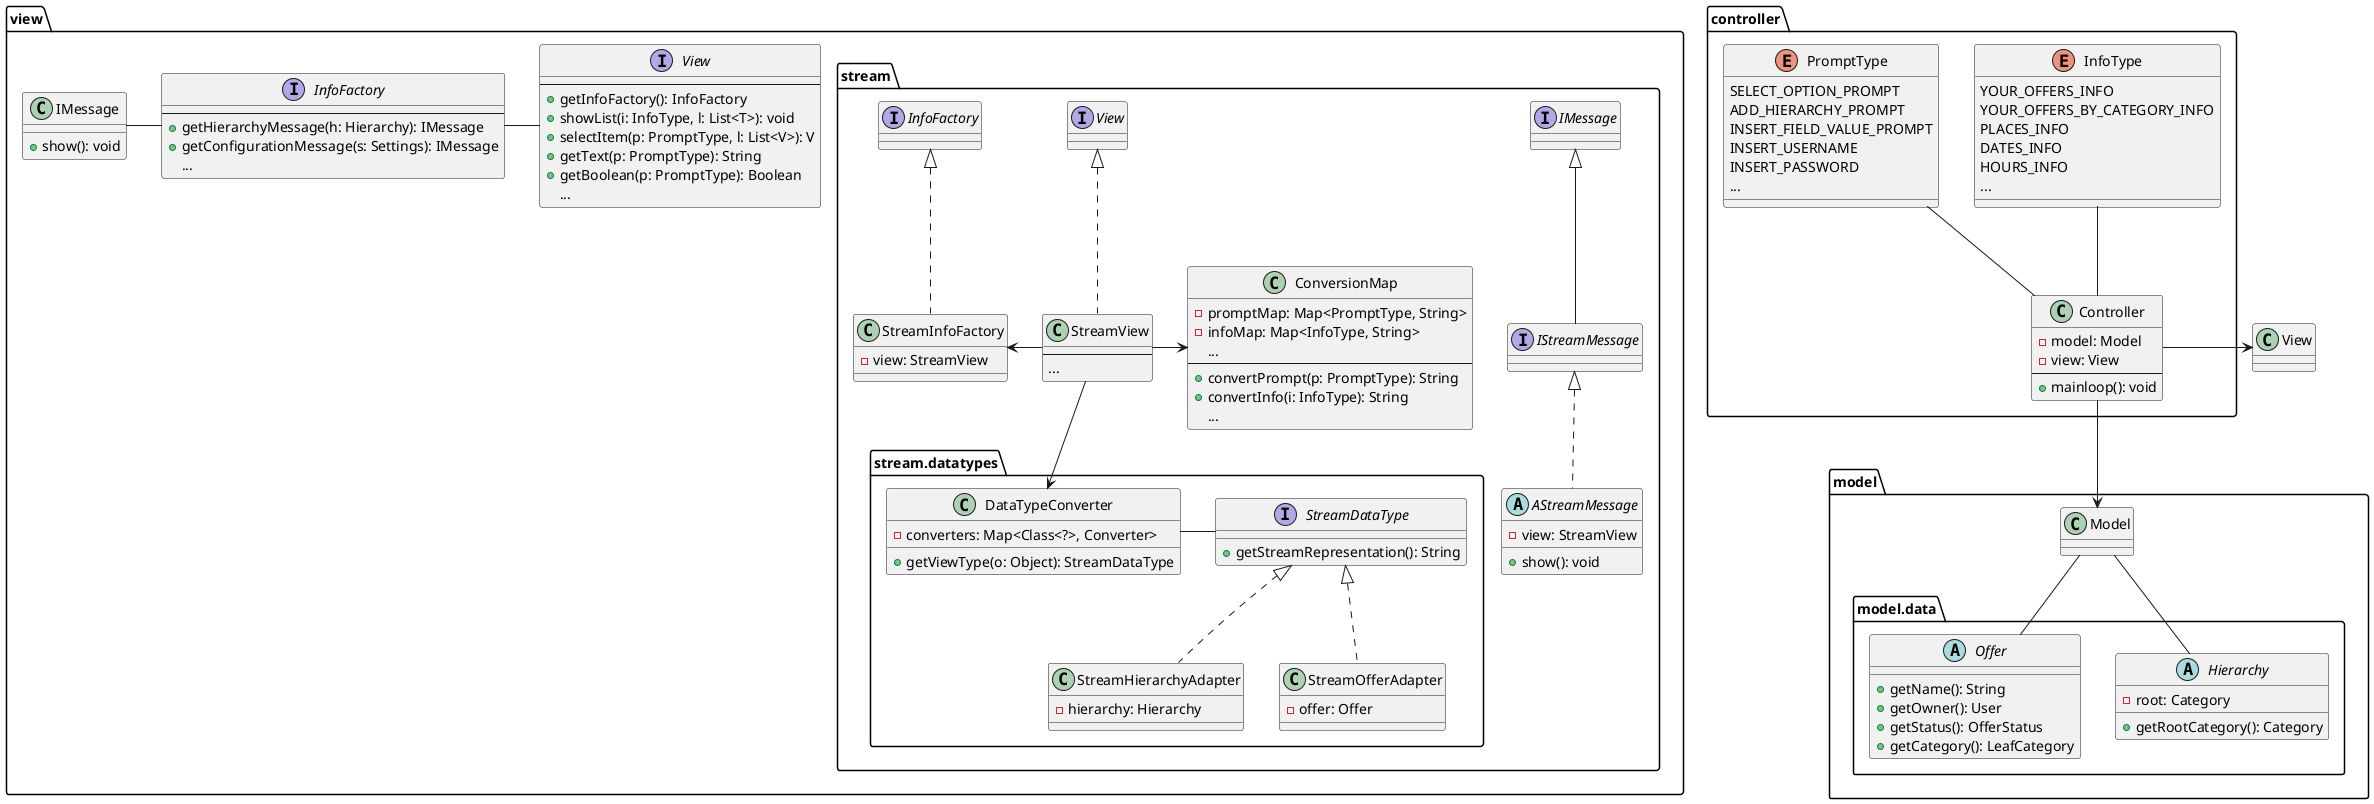 @startuml

'skinparam linetype ortho

package "controller" as controller {
    class "Controller" as Controller {
        -  model: Model
        -  view: View
        --
        + mainloop(): void
        'todo da fare
    }

    enum "PromptType" as PromptType {
        SELECT_OPTION_PROMPT
        ADD_HIERARCHY_PROMPT
        INSERT_FIELD_VALUE_PROMPT
        INSERT_USERNAME
        INSERT_PASSWORD
        ...
    }

    enum "InfoType" as InfoType {
        YOUR_OFFERS_INFO
        YOUR_OFFERS_BY_CATEGORY_INFO
        PLACES_INFO
        DATES_INFO
        HOURS_INFO
        ...
    }

    Controller -up- PromptType
    Controller -up- InfoType
}

package "model" as model {
    class "Model" as Model {
        'todo
    }

    package "model.data" as data {

        abstract class Hierarchy {
            - root: Category
            + getRootCategory(): Category
        }

        abstract class Offer {
            + getName(): String
            + getOwner(): User
            + getStatus(): OfferStatus
            + getCategory(): LeafCategory
        }

    }

    Model -- Offer
    Model -- Hierarchy

}

package "view" as view {

    class "IMessage" as IMessage {
        + show(): void
    }

    interface "InfoFactory" as InfoFactory {
        --
        + getHierarchyMessage(h: Hierarchy): IMessage
        + getConfigurationMessage(s: Settings): IMessage
        ...
    }

    interface "View" as View {
        --
        + getInfoFactory(): InfoFactory
        + showList(i: InfoType, l: List<T>): void
        + selectItem(p: PromptType, l: List<V>): V
        + getText(p: PromptType): String
        + getBoolean(p: PromptType): Boolean
        ...
    }

    package "stream" as stream {

        package "stream.datatypes" as datatypes {

            class "DataTypeConverter" as DataTypeConverter {
                - converters: Map<Class<?>, Converter>
                + getViewType(o: Object): StreamDataType 
            }

            interface StreamDataType {
                + getStreamRepresentation(): String
            }

            class StreamHierarchyAdapter implements StreamDataType {
                - hierarchy: Hierarchy
                ' todo lasciare il metodo implementato?
            }

            class StreamOfferAdapter implements StreamDataType {
                - offer: Offer
            }

        }

        interface "IStreamMessage" as IStreamMessage extends IMessage {
        }

        class "StreamView" as StreamView implements View{
            --
            ...
        }

        class StreamInfoFactory implements InfoFactory {
            - view: StreamView
        }

        class ConversionMap {
            - promptMap: Map<PromptType, String>
            - infoMap: Map<InfoType, String>
            ...
            --
            + convertPrompt(p: PromptType): String
            + convertInfo(i: InfoType): String
            ...
        }

        abstract class AStreamMessage implements IStreamMessage {
            - view: StreamView
            + show(): void
        }

        StreamInfoFactory <-right- StreamView
        StreamView --> DataTypeConverter
        StreamView -right-> ConversionMap
        DataTypeConverter -right- StreamDataType

    }

    View -left- InfoFactory
    InfoFactory -left- IMessage
}

Controller -down-> Model
Controller -right-> View

@enduml
